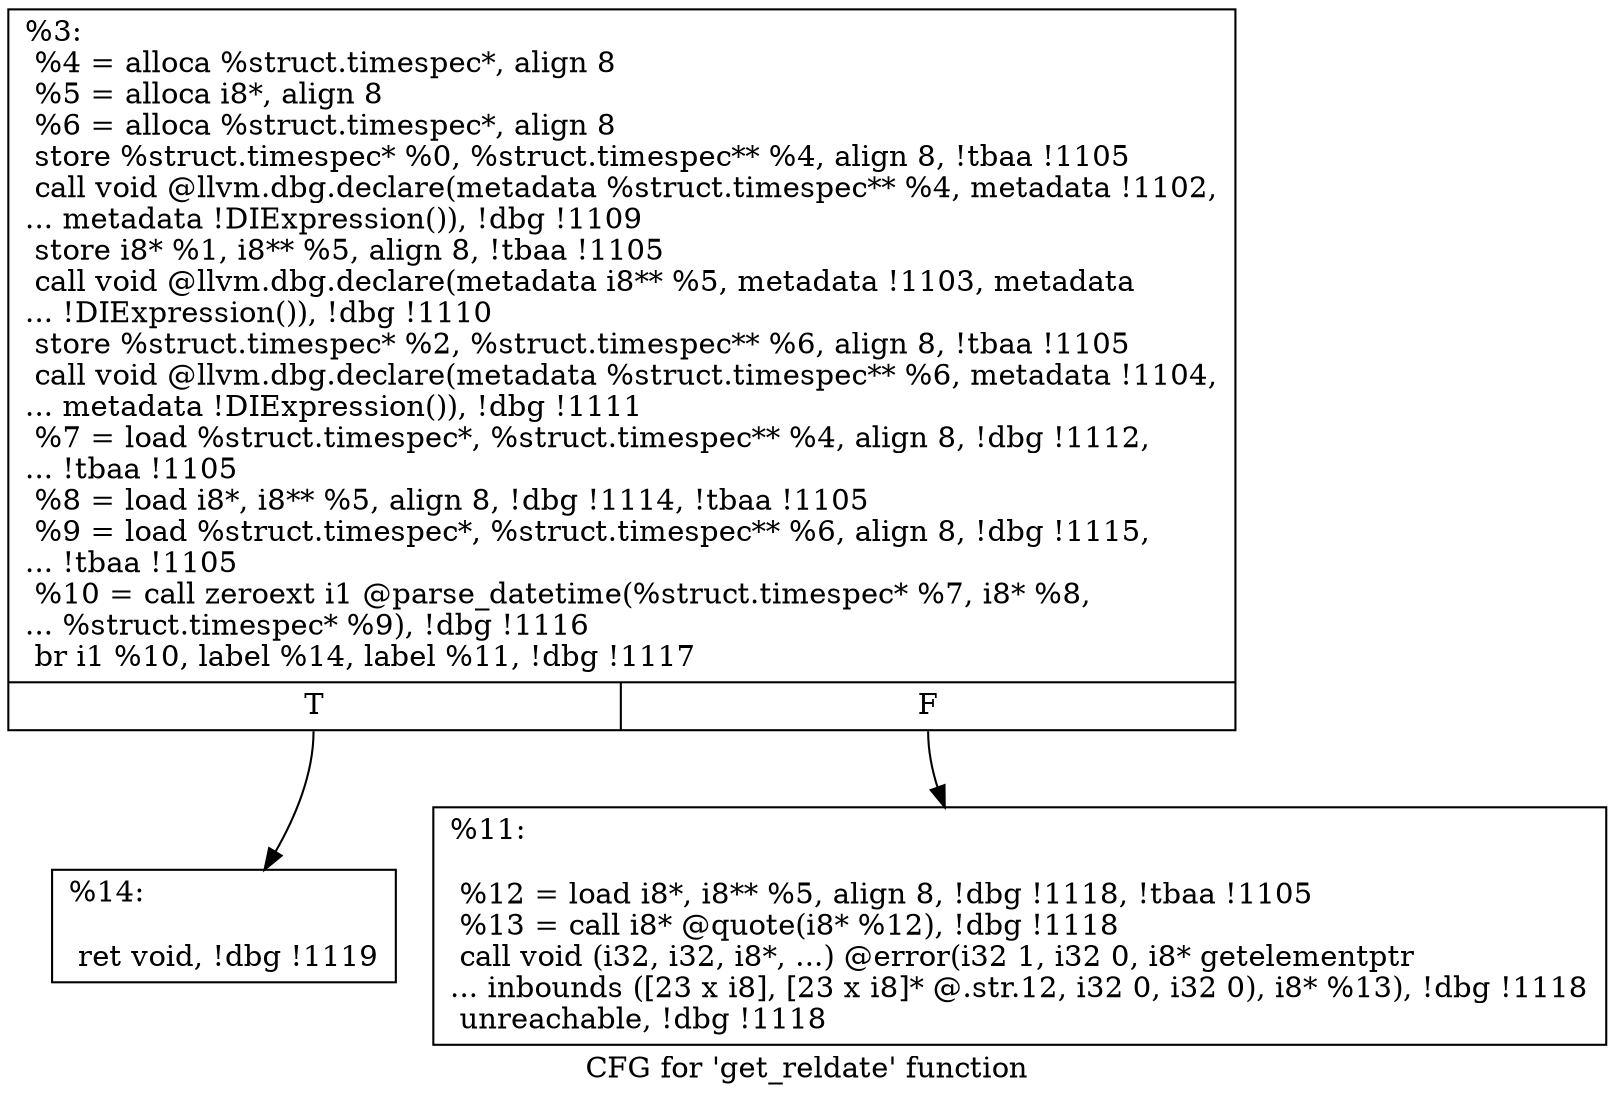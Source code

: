 digraph "CFG for 'get_reldate' function" {
	label="CFG for 'get_reldate' function";

	Node0xea6a90 [shape=record,label="{%3:\l  %4 = alloca %struct.timespec*, align 8\l  %5 = alloca i8*, align 8\l  %6 = alloca %struct.timespec*, align 8\l  store %struct.timespec* %0, %struct.timespec** %4, align 8, !tbaa !1105\l  call void @llvm.dbg.declare(metadata %struct.timespec** %4, metadata !1102,\l... metadata !DIExpression()), !dbg !1109\l  store i8* %1, i8** %5, align 8, !tbaa !1105\l  call void @llvm.dbg.declare(metadata i8** %5, metadata !1103, metadata\l... !DIExpression()), !dbg !1110\l  store %struct.timespec* %2, %struct.timespec** %6, align 8, !tbaa !1105\l  call void @llvm.dbg.declare(metadata %struct.timespec** %6, metadata !1104,\l... metadata !DIExpression()), !dbg !1111\l  %7 = load %struct.timespec*, %struct.timespec** %4, align 8, !dbg !1112,\l... !tbaa !1105\l  %8 = load i8*, i8** %5, align 8, !dbg !1114, !tbaa !1105\l  %9 = load %struct.timespec*, %struct.timespec** %6, align 8, !dbg !1115,\l... !tbaa !1105\l  %10 = call zeroext i1 @parse_datetime(%struct.timespec* %7, i8* %8,\l... %struct.timespec* %9), !dbg !1116\l  br i1 %10, label %14, label %11, !dbg !1117\l|{<s0>T|<s1>F}}"];
	Node0xea6a90:s0 -> Node0xe89530;
	Node0xea6a90:s1 -> Node0xe894e0;
	Node0xe894e0 [shape=record,label="{%11:\l\l  %12 = load i8*, i8** %5, align 8, !dbg !1118, !tbaa !1105\l  %13 = call i8* @quote(i8* %12), !dbg !1118\l  call void (i32, i32, i8*, ...) @error(i32 1, i32 0, i8* getelementptr\l... inbounds ([23 x i8], [23 x i8]* @.str.12, i32 0, i32 0), i8* %13), !dbg !1118\l  unreachable, !dbg !1118\l}"];
	Node0xe89530 [shape=record,label="{%14:\l\l  ret void, !dbg !1119\l}"];
}
